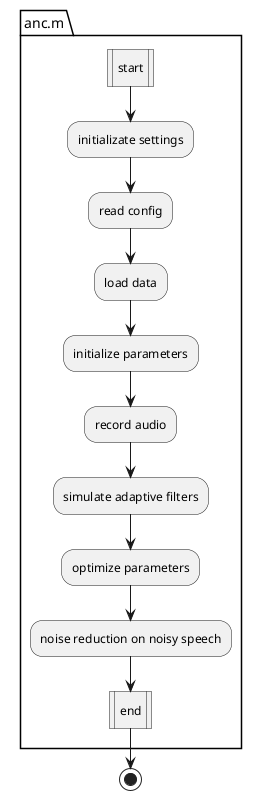 @startuml Pipeline Flowchart
|ANC|
package "anc.m" {
    :start|
    :initializate settings;
    :read config;
    :load data;
    :initialize parameters;
    :record audio;
    :simulate adaptive filters;
    :optimize parameters;
    :noise reduction on noisy speech;
    :end|
}
stop
@enduml
